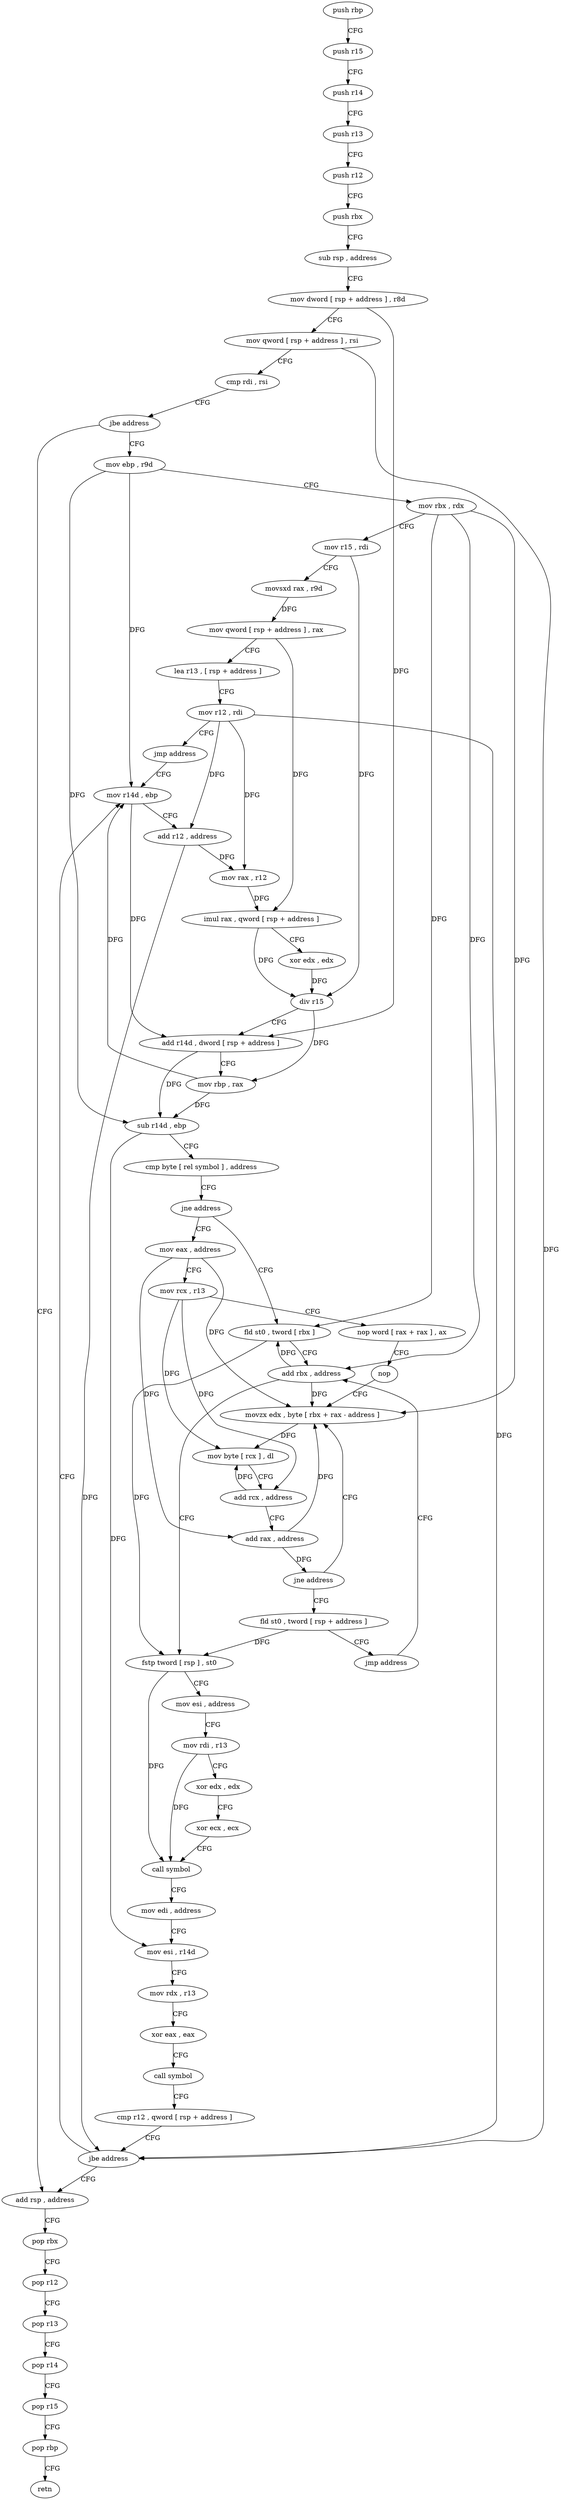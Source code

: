 digraph "func" {
"4210352" [label = "push rbp" ]
"4210353" [label = "push r15" ]
"4210355" [label = "push r14" ]
"4210357" [label = "push r13" ]
"4210359" [label = "push r12" ]
"4210361" [label = "push rbx" ]
"4210362" [label = "sub rsp , address" ]
"4210366" [label = "mov dword [ rsp + address ] , r8d" ]
"4210371" [label = "mov qword [ rsp + address ] , rsi" ]
"4210376" [label = "cmp rdi , rsi" ]
"4210379" [label = "jbe address" ]
"4210554" [label = "add rsp , address" ]
"4210385" [label = "mov ebp , r9d" ]
"4210558" [label = "pop rbx" ]
"4210559" [label = "pop r12" ]
"4210561" [label = "pop r13" ]
"4210563" [label = "pop r14" ]
"4210565" [label = "pop r15" ]
"4210567" [label = "pop rbp" ]
"4210568" [label = "retn" ]
"4210388" [label = "mov rbx , rdx" ]
"4210391" [label = "mov r15 , rdi" ]
"4210394" [label = "movsxd rax , r9d" ]
"4210397" [label = "mov qword [ rsp + address ] , rax" ]
"4210402" [label = "lea r13 , [ rsp + address ]" ]
"4210407" [label = "mov r12 , rdi" ]
"4210410" [label = "jmp address" ]
"4210467" [label = "mov r14d , ebp" ]
"4210470" [label = "add r12 , address" ]
"4210474" [label = "mov rax , r12" ]
"4210477" [label = "imul rax , qword [ rsp + address ]" ]
"4210483" [label = "xor edx , edx" ]
"4210485" [label = "div r15" ]
"4210488" [label = "add r14d , dword [ rsp + address ]" ]
"4210493" [label = "mov rbp , rax" ]
"4210496" [label = "sub r14d , ebp" ]
"4210499" [label = "cmp byte [ rel symbol ] , address" ]
"4210506" [label = "jne address" ]
"4210416" [label = "fld st0 , tword [ rbx ]" ]
"4210508" [label = "mov eax , address" ]
"4210418" [label = "add rbx , address" ]
"4210513" [label = "mov rcx , r13" ]
"4210516" [label = "nop word [ rax + rax ] , ax" ]
"4210526" [label = "nop" ]
"4210528" [label = "movzx edx , byte [ rbx + rax - address ]" ]
"4210533" [label = "mov byte [ rcx ] , dl" ]
"4210535" [label = "add rcx , address" ]
"4210539" [label = "add rax , address" ]
"4210543" [label = "jne address" ]
"4210545" [label = "fld st0 , tword [ rsp + address ]" ]
"4210549" [label = "jmp address" ]
"4210422" [label = "fstp tword [ rsp ] , st0" ]
"4210425" [label = "mov esi , address" ]
"4210430" [label = "mov rdi , r13" ]
"4210433" [label = "xor edx , edx" ]
"4210435" [label = "xor ecx , ecx" ]
"4210437" [label = "call symbol" ]
"4210442" [label = "mov edi , address" ]
"4210447" [label = "mov esi , r14d" ]
"4210450" [label = "mov rdx , r13" ]
"4210453" [label = "xor eax , eax" ]
"4210455" [label = "call symbol" ]
"4210460" [label = "cmp r12 , qword [ rsp + address ]" ]
"4210465" [label = "jbe address" ]
"4210352" -> "4210353" [ label = "CFG" ]
"4210353" -> "4210355" [ label = "CFG" ]
"4210355" -> "4210357" [ label = "CFG" ]
"4210357" -> "4210359" [ label = "CFG" ]
"4210359" -> "4210361" [ label = "CFG" ]
"4210361" -> "4210362" [ label = "CFG" ]
"4210362" -> "4210366" [ label = "CFG" ]
"4210366" -> "4210371" [ label = "CFG" ]
"4210366" -> "4210488" [ label = "DFG" ]
"4210371" -> "4210376" [ label = "CFG" ]
"4210371" -> "4210465" [ label = "DFG" ]
"4210376" -> "4210379" [ label = "CFG" ]
"4210379" -> "4210554" [ label = "CFG" ]
"4210379" -> "4210385" [ label = "CFG" ]
"4210554" -> "4210558" [ label = "CFG" ]
"4210385" -> "4210388" [ label = "CFG" ]
"4210385" -> "4210467" [ label = "DFG" ]
"4210385" -> "4210496" [ label = "DFG" ]
"4210558" -> "4210559" [ label = "CFG" ]
"4210559" -> "4210561" [ label = "CFG" ]
"4210561" -> "4210563" [ label = "CFG" ]
"4210563" -> "4210565" [ label = "CFG" ]
"4210565" -> "4210567" [ label = "CFG" ]
"4210567" -> "4210568" [ label = "CFG" ]
"4210388" -> "4210391" [ label = "CFG" ]
"4210388" -> "4210416" [ label = "DFG" ]
"4210388" -> "4210418" [ label = "DFG" ]
"4210388" -> "4210528" [ label = "DFG" ]
"4210391" -> "4210394" [ label = "CFG" ]
"4210391" -> "4210485" [ label = "DFG" ]
"4210394" -> "4210397" [ label = "DFG" ]
"4210397" -> "4210402" [ label = "CFG" ]
"4210397" -> "4210477" [ label = "DFG" ]
"4210402" -> "4210407" [ label = "CFG" ]
"4210407" -> "4210410" [ label = "CFG" ]
"4210407" -> "4210470" [ label = "DFG" ]
"4210407" -> "4210474" [ label = "DFG" ]
"4210407" -> "4210465" [ label = "DFG" ]
"4210410" -> "4210467" [ label = "CFG" ]
"4210467" -> "4210470" [ label = "CFG" ]
"4210467" -> "4210488" [ label = "DFG" ]
"4210470" -> "4210474" [ label = "DFG" ]
"4210470" -> "4210465" [ label = "DFG" ]
"4210474" -> "4210477" [ label = "DFG" ]
"4210477" -> "4210483" [ label = "CFG" ]
"4210477" -> "4210485" [ label = "DFG" ]
"4210483" -> "4210485" [ label = "DFG" ]
"4210485" -> "4210488" [ label = "CFG" ]
"4210485" -> "4210493" [ label = "DFG" ]
"4210488" -> "4210493" [ label = "CFG" ]
"4210488" -> "4210496" [ label = "DFG" ]
"4210493" -> "4210496" [ label = "DFG" ]
"4210493" -> "4210467" [ label = "DFG" ]
"4210496" -> "4210499" [ label = "CFG" ]
"4210496" -> "4210447" [ label = "DFG" ]
"4210499" -> "4210506" [ label = "CFG" ]
"4210506" -> "4210416" [ label = "CFG" ]
"4210506" -> "4210508" [ label = "CFG" ]
"4210416" -> "4210418" [ label = "CFG" ]
"4210416" -> "4210422" [ label = "DFG" ]
"4210508" -> "4210513" [ label = "CFG" ]
"4210508" -> "4210528" [ label = "DFG" ]
"4210508" -> "4210539" [ label = "DFG" ]
"4210418" -> "4210422" [ label = "CFG" ]
"4210418" -> "4210416" [ label = "DFG" ]
"4210418" -> "4210528" [ label = "DFG" ]
"4210513" -> "4210516" [ label = "CFG" ]
"4210513" -> "4210533" [ label = "DFG" ]
"4210513" -> "4210535" [ label = "DFG" ]
"4210516" -> "4210526" [ label = "CFG" ]
"4210526" -> "4210528" [ label = "CFG" ]
"4210528" -> "4210533" [ label = "DFG" ]
"4210533" -> "4210535" [ label = "CFG" ]
"4210535" -> "4210539" [ label = "CFG" ]
"4210535" -> "4210533" [ label = "DFG" ]
"4210539" -> "4210543" [ label = "DFG" ]
"4210539" -> "4210528" [ label = "DFG" ]
"4210543" -> "4210528" [ label = "CFG" ]
"4210543" -> "4210545" [ label = "CFG" ]
"4210545" -> "4210549" [ label = "CFG" ]
"4210545" -> "4210422" [ label = "DFG" ]
"4210549" -> "4210418" [ label = "CFG" ]
"4210422" -> "4210425" [ label = "CFG" ]
"4210422" -> "4210437" [ label = "DFG" ]
"4210425" -> "4210430" [ label = "CFG" ]
"4210430" -> "4210433" [ label = "CFG" ]
"4210430" -> "4210437" [ label = "DFG" ]
"4210433" -> "4210435" [ label = "CFG" ]
"4210435" -> "4210437" [ label = "CFG" ]
"4210437" -> "4210442" [ label = "CFG" ]
"4210442" -> "4210447" [ label = "CFG" ]
"4210447" -> "4210450" [ label = "CFG" ]
"4210450" -> "4210453" [ label = "CFG" ]
"4210453" -> "4210455" [ label = "CFG" ]
"4210455" -> "4210460" [ label = "CFG" ]
"4210460" -> "4210465" [ label = "CFG" ]
"4210465" -> "4210554" [ label = "CFG" ]
"4210465" -> "4210467" [ label = "CFG" ]
}
